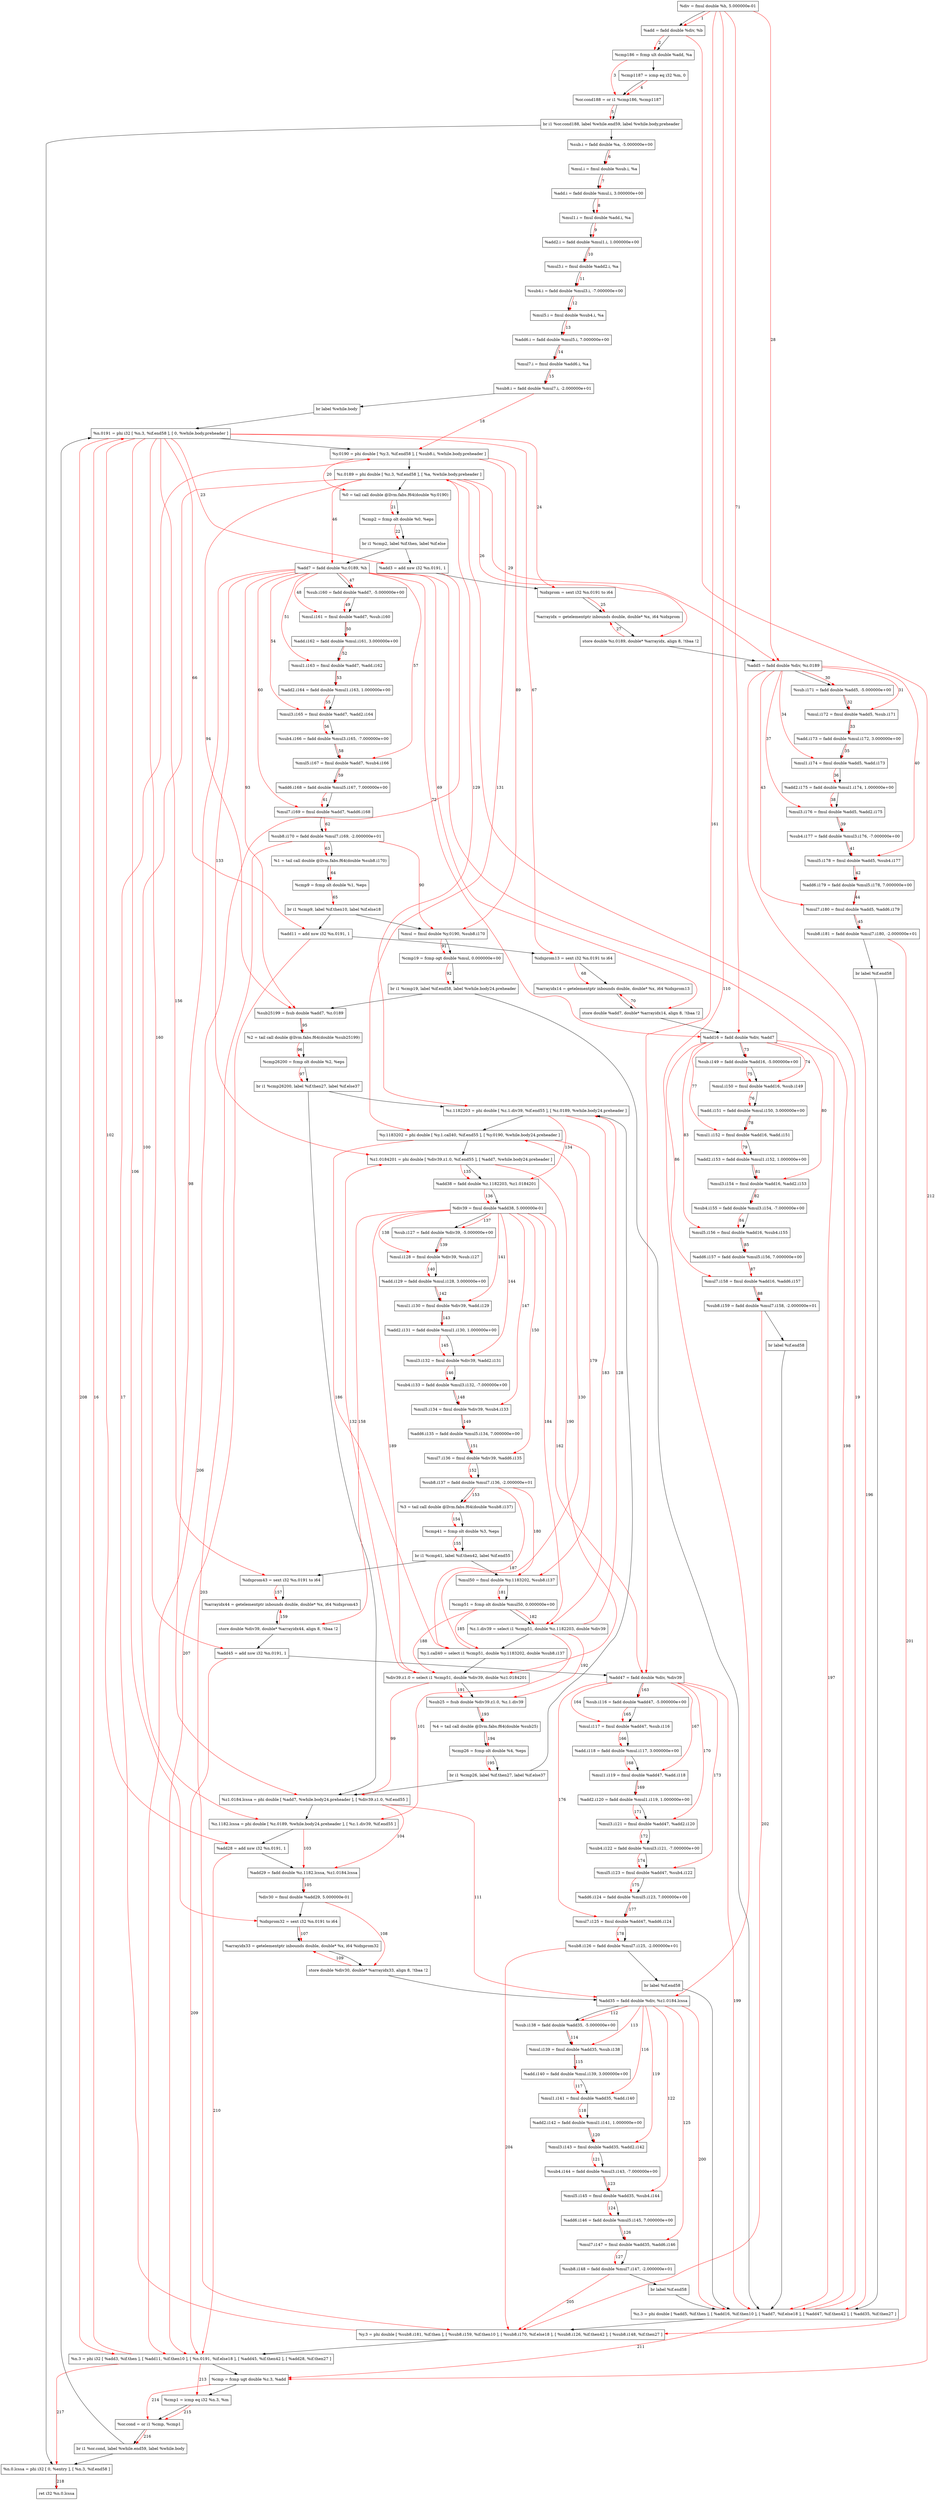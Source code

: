 digraph "CDFG for'func' function" {
	Node0x5628385add40[shape=record, label="  %div = fmul double %h, 5.000000e-01"]
	Node0x5628385addb0[shape=record, label="  %add = fadd double %div, %b"]
	Node0x5628385ade40[shape=record, label="  %cmp186 = fcmp ult double %add, %a"]
	Node0x5628385ae510[shape=record, label="  %cmp1187 = icmp eq i32 %m, 0"]
	Node0x5628385ae5a0[shape=record, label="  %or.cond188 = or i1 %cmp186, %cmp1187"]
	Node0x562838533c98[shape=record, label="  br i1 %or.cond188, label %while.end59, label %while.body.preheader"]
	Node0x5628385aea00[shape=record, label="  %sub.i = fadd double %a, -5.000000e+00"]
	Node0x5628385aea70[shape=record, label="  %mul.i = fmul double %sub.i, %a"]
	Node0x5628385aeb60[shape=record, label="  %add.i = fadd double %mul.i, 3.000000e+00"]
	Node0x5628385aebd0[shape=record, label="  %mul1.i = fmul double %add.i, %a"]
	Node0x5628385aecc0[shape=record, label="  %add2.i = fadd double %mul1.i, 1.000000e+00"]
	Node0x5628385aed30[shape=record, label="  %mul3.i = fmul double %add2.i, %a"]
	Node0x5628385aee20[shape=record, label="  %sub4.i = fadd double %mul3.i, -7.000000e+00"]
	Node0x5628385aee90[shape=record, label="  %mul5.i = fmul double %sub4.i, %a"]
	Node0x5628385aef80[shape=record, label="  %add6.i = fadd double %mul5.i, 7.000000e+00"]
	Node0x5628385aeff0[shape=record, label="  %mul7.i = fmul double %add6.i, %a"]
	Node0x5628385af0e0[shape=record, label="  %sub8.i = fadd double %mul7.i, -2.000000e+01"]
	Node0x5628385af4a8[shape=record, label="  br label %while.body"]
	Node0x5628385af658[shape=record, label="  %n.0191 = phi i32 [ %n.3, %if.end58 ], [ 0, %while.body.preheader ]"]
	Node0x5628385af7c8[shape=record, label="  %y.0190 = phi double [ %y.3, %if.end58 ], [ %sub8.i, %while.body.preheader ]"]
	Node0x5628385af938[shape=record, label="  %z.0189 = phi double [ %z.3, %if.end58 ], [ %a, %while.body.preheader ]"]
	Node0x5628385afb50[shape=record, label="  %0 = tail call double @llvm.fabs.f64(double %y.0190)"]
	Node0x5628385afc40[shape=record, label="  %cmp2 = fcmp olt double %0, %eps"]
	Node0x56283853f228[shape=record, label="  br i1 %cmp2, label %if.then, label %if.else"]
	Node0x5628385afea0[shape=record, label="  %add3 = add nsw i32 %n.0191, 1"]
	Node0x5628385afd28[shape=record, label="  %idxprom = sext i32 %n.0191 to i64"]
	Node0x5628385b0760[shape=record, label="  %arrayidx = getelementptr inbounds double, double* %x, i64 %idxprom"]
	Node0x5628385b0810[shape=record, label="  store double %z.0189, double* %arrayidx, align 8, !tbaa !2"]
	Node0x5628385b1740[shape=record, label="  %add5 = fadd double %div, %z.0189"]
	Node0x5628385b17f0[shape=record, label="  %sub.i171 = fadd double %add5, -5.000000e+00"]
	Node0x5628385b1890[shape=record, label="  %mul.i172 = fmul double %add5, %sub.i171"]
	Node0x5628385b1930[shape=record, label="  %add.i173 = fadd double %mul.i172, 3.000000e+00"]
	Node0x5628385b19d0[shape=record, label="  %mul1.i174 = fmul double %add5, %add.i173"]
	Node0x5628385b1a70[shape=record, label="  %add2.i175 = fadd double %mul1.i174, 1.000000e+00"]
	Node0x5628385b1b10[shape=record, label="  %mul3.i176 = fmul double %add5, %add2.i175"]
	Node0x5628385b1bb0[shape=record, label="  %sub4.i177 = fadd double %mul3.i176, -7.000000e+00"]
	Node0x5628385b1c50[shape=record, label="  %mul5.i178 = fmul double %add5, %sub4.i177"]
	Node0x5628385b1cf0[shape=record, label="  %add6.i179 = fadd double %mul5.i178, 7.000000e+00"]
	Node0x5628385b1d90[shape=record, label="  %mul7.i180 = fmul double %add5, %add6.i179"]
	Node0x5628385b1e30[shape=record, label="  %sub8.i181 = fadd double %mul7.i180, -2.000000e+01"]
	Node0x5628385b1eb8[shape=record, label="  br label %if.end58"]
	Node0x5628385b1f30[shape=record, label="  %add7 = fadd double %z.0189, %h"]
	Node0x5628385b25e0[shape=record, label="  %sub.i160 = fadd double %add7, -5.000000e+00"]
	Node0x5628385b2680[shape=record, label="  %mul.i161 = fmul double %add7, %sub.i160"]
	Node0x5628385b2720[shape=record, label="  %add.i162 = fadd double %mul.i161, 3.000000e+00"]
	Node0x5628385b27c0[shape=record, label="  %mul1.i163 = fmul double %add7, %add.i162"]
	Node0x5628385b2860[shape=record, label="  %add2.i164 = fadd double %mul1.i163, 1.000000e+00"]
	Node0x5628385b2900[shape=record, label="  %mul3.i165 = fmul double %add7, %add2.i164"]
	Node0x5628385b29a0[shape=record, label="  %sub4.i166 = fadd double %mul3.i165, -7.000000e+00"]
	Node0x5628385b2a40[shape=record, label="  %mul5.i167 = fmul double %add7, %sub4.i166"]
	Node0x5628385b2ae0[shape=record, label="  %add6.i168 = fadd double %mul5.i167, 7.000000e+00"]
	Node0x5628385b2b80[shape=record, label="  %mul7.i169 = fmul double %add7, %add6.i168"]
	Node0x5628385b2c20[shape=record, label="  %sub8.i170 = fadd double %mul7.i169, -2.000000e+01"]
	Node0x5628385b2cc0[shape=record, label="  %1 = tail call double @llvm.fabs.f64(double %sub8.i170)"]
	Node0x5628385b2d90[shape=record, label="  %cmp9 = fcmp olt double %1, %eps"]
	Node0x56283853f468[shape=record, label="  br i1 %cmp9, label %if.then10, label %if.else18"]
	Node0x5628385b2f60[shape=record, label="  %add11 = add nsw i32 %n.0191, 1"]
	Node0x5628385afdf8[shape=record, label="  %idxprom13 = sext i32 %n.0191 to i64"]
	Node0x5628385b3020[shape=record, label="  %arrayidx14 = getelementptr inbounds double, double* %x, i64 %idxprom13"]
	Node0x5628385b30d0[shape=record, label="  store double %add7, double* %arrayidx14, align 8, !tbaa !2"]
	Node0x5628385b3760[shape=record, label="  %add16 = fadd double %div, %add7"]
	Node0x5628385b3810[shape=record, label="  %sub.i149 = fadd double %add16, -5.000000e+00"]
	Node0x5628385b38b0[shape=record, label="  %mul.i150 = fmul double %add16, %sub.i149"]
	Node0x5628385b3950[shape=record, label="  %add.i151 = fadd double %mul.i150, 3.000000e+00"]
	Node0x5628385b39f0[shape=record, label="  %mul1.i152 = fmul double %add16, %add.i151"]
	Node0x5628385b3a90[shape=record, label="  %add2.i153 = fadd double %mul1.i152, 1.000000e+00"]
	Node0x5628385b3b30[shape=record, label="  %mul3.i154 = fmul double %add16, %add2.i153"]
	Node0x5628385b3bd0[shape=record, label="  %sub4.i155 = fadd double %mul3.i154, -7.000000e+00"]
	Node0x5628385b3c70[shape=record, label="  %mul5.i156 = fmul double %add16, %sub4.i155"]
	Node0x5628385b3d10[shape=record, label="  %add6.i157 = fadd double %mul5.i156, 7.000000e+00"]
	Node0x5628385b3db0[shape=record, label="  %mul7.i158 = fmul double %add16, %add6.i157"]
	Node0x5628385b3e50[shape=record, label="  %sub8.i159 = fadd double %mul7.i158, -2.000000e+01"]
	Node0x5628385b3ed8[shape=record, label="  br label %if.end58"]
	Node0x5628385b3f50[shape=record, label="  %mul = fmul double %y.0190, %sub8.i170"]
	Node0x5628385b4000[shape=record, label="  %cmp19 = fcmp ogt double %mul, 0.000000e+00"]
	Node0x56283853f588[shape=record, label="  br i1 %cmp19, label %if.end58, label %while.body24.preheader"]
	Node0x5628385b4190[shape=record, label="  %sub25199 = fsub double %add7, %z.0189"]
	Node0x5628385b4200[shape=record, label="  %2 = tail call double @llvm.fabs.f64(double %sub25199)"]
	Node0x5628385b4300[shape=record, label="  %cmp26200 = fcmp olt double %2, %eps"]
	Node0x5628385b00c8[shape=record, label="  br i1 %cmp26200, label %if.then27, label %if.else37"]
	Node0x5628385b0228[shape=record, label="  %z1.0184.lcssa = phi double [ %add7, %while.body24.preheader ], [ %div39.z1.0, %if.end55 ]"]
	Node0x5628385b03b8[shape=record, label="  %z.1182.lcssa = phi double [ %z.0189, %while.body24.preheader ], [ %z.1.div39, %if.end55 ]"]
	Node0x5628385b04b0[shape=record, label="  %add28 = add nsw i32 %n.0191, 1"]
	Node0x5628385b0520[shape=record, label="  %add29 = fadd double %z.1182.lcssa, %z1.0184.lcssa"]
	Node0x5628385b05b0[shape=record, label="  %div30 = fmul double %add29, 5.000000e-01"]
	Node0x5628385b0608[shape=record, label="  %idxprom32 = sext i32 %n.0191 to i64"]
	Node0x5628385b06b0[shape=record, label="  %arrayidx33 = getelementptr inbounds double, double* %x, i64 %idxprom32"]
	Node0x5628385b53b0[shape=record, label="  store double %div30, double* %arrayidx33, align 8, !tbaa !2"]
	Node0x5628385b5430[shape=record, label="  %add35 = fadd double %div, %z1.0184.lcssa"]
	Node0x5628385b54e0[shape=record, label="  %sub.i138 = fadd double %add35, -5.000000e+00"]
	Node0x5628385b5580[shape=record, label="  %mul.i139 = fmul double %add35, %sub.i138"]
	Node0x5628385b5620[shape=record, label="  %add.i140 = fadd double %mul.i139, 3.000000e+00"]
	Node0x5628385b1fa0[shape=record, label="  %mul1.i141 = fmul double %add35, %add.i140"]
	Node0x5628385b2040[shape=record, label="  %add2.i142 = fadd double %mul1.i141, 1.000000e+00"]
	Node0x5628385b20e0[shape=record, label="  %mul3.i143 = fmul double %add35, %add2.i142"]
	Node0x5628385b2180[shape=record, label="  %sub4.i144 = fadd double %mul3.i143, -7.000000e+00"]
	Node0x5628385b2220[shape=record, label="  %mul5.i145 = fmul double %add35, %sub4.i144"]
	Node0x5628385b22c0[shape=record, label="  %add6.i146 = fadd double %mul5.i145, 7.000000e+00"]
	Node0x5628385b2360[shape=record, label="  %mul7.i147 = fmul double %add35, %add6.i146"]
	Node0x5628385b2400[shape=record, label="  %sub8.i148 = fadd double %mul7.i147, -2.000000e+01"]
	Node0x5628385b2488[shape=record, label="  br label %if.end58"]
	Node0x5628385b2538[shape=record, label="  %z.1182203 = phi double [ %z.1.div39, %if.end55 ], [ %z.0189, %while.body24.preheader ]"]
	Node0x5628385b6398[shape=record, label="  %y.1183202 = phi double [ %y.1.call40, %if.end55 ], [ %y.0190, %while.body24.preheader ]"]
	Node0x5628385b6468[shape=record, label="  %z1.0184201 = phi double [ %div39.z1.0, %if.end55 ], [ %add7, %while.body24.preheader ]"]
	Node0x5628385b6530[shape=record, label="  %add38 = fadd double %z.1182203, %z1.0184201"]
	Node0x5628385b65c0[shape=record, label="  %div39 = fmul double %add38, 5.000000e-01"]
	Node0x5628385b6650[shape=record, label="  %sub.i127 = fadd double %div39, -5.000000e+00"]
	Node0x5628385b66c0[shape=record, label="  %mul.i128 = fmul double %div39, %sub.i127"]
	Node0x5628385b6760[shape=record, label="  %add.i129 = fadd double %mul.i128, 3.000000e+00"]
	Node0x5628385b6800[shape=record, label="  %mul1.i130 = fmul double %div39, %add.i129"]
	Node0x5628385b68a0[shape=record, label="  %add2.i131 = fadd double %mul1.i130, 1.000000e+00"]
	Node0x5628385b6940[shape=record, label="  %mul3.i132 = fmul double %div39, %add2.i131"]
	Node0x5628385b69e0[shape=record, label="  %sub4.i133 = fadd double %mul3.i132, -7.000000e+00"]
	Node0x5628385b6a80[shape=record, label="  %mul5.i134 = fmul double %div39, %sub4.i133"]
	Node0x5628385b6b20[shape=record, label="  %add6.i135 = fadd double %mul5.i134, 7.000000e+00"]
	Node0x5628385b6bc0[shape=record, label="  %mul7.i136 = fmul double %div39, %add6.i135"]
	Node0x5628385b6c60[shape=record, label="  %sub8.i137 = fadd double %mul7.i136, -2.000000e+01"]
	Node0x5628385b6d00[shape=record, label="  %3 = tail call double @llvm.fabs.f64(double %sub8.i137)"]
	Node0x5628385b6dd0[shape=record, label="  %cmp41 = fcmp olt double %3, %eps"]
	Node0x5628385b6f38[shape=record, label="  br i1 %cmp41, label %if.then42, label %if.end55"]
	Node0x5628385b6ea8[shape=record, label="  %idxprom43 = sext i32 %n.0191 to i64"]
	Node0x5628385b6fe0[shape=record, label="  %arrayidx44 = getelementptr inbounds double, double* %x, i64 %idxprom43"]
	Node0x5628385b7090[shape=record, label="  store double %div39, double* %arrayidx44, align 8, !tbaa !2"]
	Node0x5628385b7110[shape=record, label="  %add45 = add nsw i32 %n.0191, 1"]
	Node0x5628385b71a0[shape=record, label="  %add47 = fadd double %div, %div39"]
	Node0x5628385b7250[shape=record, label="  %sub.i116 = fadd double %add47, -5.000000e+00"]
	Node0x5628385b72f0[shape=record, label="  %mul.i117 = fmul double %add47, %sub.i116"]
	Node0x5628385b7390[shape=record, label="  %add.i118 = fadd double %mul.i117, 3.000000e+00"]
	Node0x5628385b7430[shape=record, label="  %mul1.i119 = fmul double %add47, %add.i118"]
	Node0x5628385b74d0[shape=record, label="  %add2.i120 = fadd double %mul1.i119, 1.000000e+00"]
	Node0x5628385b7570[shape=record, label="  %mul3.i121 = fmul double %add47, %add2.i120"]
	Node0x5628385b7610[shape=record, label="  %sub4.i122 = fadd double %mul3.i121, -7.000000e+00"]
	Node0x5628385b76b0[shape=record, label="  %mul5.i123 = fmul double %add47, %sub4.i122"]
	Node0x5628385b7750[shape=record, label="  %add6.i124 = fadd double %mul5.i123, 7.000000e+00"]
	Node0x5628385b77f0[shape=record, label="  %mul7.i125 = fmul double %add47, %add6.i124"]
	Node0x5628385b7890[shape=record, label="  %sub8.i126 = fadd double %mul7.i125, -2.000000e+01"]
	Node0x5628385b7918[shape=record, label="  br label %if.end58"]
	Node0x5628385b7990[shape=record, label="  %mul50 = fmul double %y.1183202, %sub8.i137"]
	Node0x5628385b7a00[shape=record, label="  %cmp51 = fcmp olt double %mul50, 0.000000e+00"]
	Node0x5628385b7aa8[shape=record, label="  %z.1.div39 = select i1 %cmp51, double %z.1182203, double %div39"]
	Node0x5628385b7b38[shape=record, label="  %y.1.call40 = select i1 %cmp51, double %y.1183202, double %sub8.i137"]
	Node0x5628385b7bc8[shape=record, label="  %div39.z1.0 = select i1 %cmp51, double %div39, double %z1.0184201"]
	Node0x5628385b7c40[shape=record, label="  %sub25 = fsub double %div39.z1.0, %z.1.div39"]
	Node0x5628385b7cf0[shape=record, label="  %4 = tail call double @llvm.fabs.f64(double %sub25)"]
	Node0x5628385b7e10[shape=record, label="  %cmp26 = fcmp olt double %4, %eps"]
	Node0x5628385b7e98[shape=record, label="  br i1 %cmp26, label %if.then27, label %if.else37"]
	Node0x5628385b7ee8[shape=record, label="  %z.3 = phi double [ %add5, %if.then ], [ %add16, %if.then10 ], [ %add7, %if.else18 ], [ %add47, %if.then42 ], [ %add35, %if.then27 ]"]
	Node0x5628385b7fe8[shape=record, label="  %y.3 = phi double [ %sub8.i181, %if.then ], [ %sub8.i159, %if.then10 ], [ %sub8.i170, %if.else18 ], [ %sub8.i126, %if.then42 ], [ %sub8.i148, %if.then27 ]"]
	Node0x5628385b80e8[shape=record, label="  %n.3 = phi i32 [ %add3, %if.then ], [ %add11, %if.then10 ], [ %n.0191, %if.else18 ], [ %add45, %if.then42 ], [ %add28, %if.then27 ]"]
	Node0x5628385b8210[shape=record, label="  %cmp = fcmp ugt double %z.3, %add"]
	Node0x5628385b82a0[shape=record, label="  %cmp1 = icmp eq i32 %n.3, %m"]
	Node0x5628385b8330[shape=record, label="  %or.cond = or i1 %cmp, %cmp1"]
	Node0x5628385b83d8[shape=record, label="  br i1 %or.cond, label %while.end59, label %while.body"]
	Node0x5628385b8428[shape=record, label="  %n.0.lcssa = phi i32 [ 0, %entry ], [ %n.3, %if.end58 ]"]
	Node0x5628385af748[shape=record, label="  ret i32 %n.0.lcssa"]
	Node0x5628385add40 -> Node0x5628385addb0
	Node0x5628385addb0 -> Node0x5628385ade40
	Node0x5628385ade40 -> Node0x5628385ae510
	Node0x5628385ae510 -> Node0x5628385ae5a0
	Node0x5628385ae5a0 -> Node0x562838533c98
	Node0x562838533c98 -> Node0x5628385b8428
	Node0x562838533c98 -> Node0x5628385aea00
	Node0x5628385aea00 -> Node0x5628385aea70
	Node0x5628385aea70 -> Node0x5628385aeb60
	Node0x5628385aeb60 -> Node0x5628385aebd0
	Node0x5628385aebd0 -> Node0x5628385aecc0
	Node0x5628385aecc0 -> Node0x5628385aed30
	Node0x5628385aed30 -> Node0x5628385aee20
	Node0x5628385aee20 -> Node0x5628385aee90
	Node0x5628385aee90 -> Node0x5628385aef80
	Node0x5628385aef80 -> Node0x5628385aeff0
	Node0x5628385aeff0 -> Node0x5628385af0e0
	Node0x5628385af0e0 -> Node0x5628385af4a8
	Node0x5628385af4a8 -> Node0x5628385af658
	Node0x5628385af658 -> Node0x5628385af7c8
	Node0x5628385af7c8 -> Node0x5628385af938
	Node0x5628385af938 -> Node0x5628385afb50
	Node0x5628385afb50 -> Node0x5628385afc40
	Node0x5628385afc40 -> Node0x56283853f228
	Node0x56283853f228 -> Node0x5628385afea0
	Node0x56283853f228 -> Node0x5628385b1f30
	Node0x5628385afea0 -> Node0x5628385afd28
	Node0x5628385afd28 -> Node0x5628385b0760
	Node0x5628385b0760 -> Node0x5628385b0810
	Node0x5628385b0810 -> Node0x5628385b1740
	Node0x5628385b1740 -> Node0x5628385b17f0
	Node0x5628385b17f0 -> Node0x5628385b1890
	Node0x5628385b1890 -> Node0x5628385b1930
	Node0x5628385b1930 -> Node0x5628385b19d0
	Node0x5628385b19d0 -> Node0x5628385b1a70
	Node0x5628385b1a70 -> Node0x5628385b1b10
	Node0x5628385b1b10 -> Node0x5628385b1bb0
	Node0x5628385b1bb0 -> Node0x5628385b1c50
	Node0x5628385b1c50 -> Node0x5628385b1cf0
	Node0x5628385b1cf0 -> Node0x5628385b1d90
	Node0x5628385b1d90 -> Node0x5628385b1e30
	Node0x5628385b1e30 -> Node0x5628385b1eb8
	Node0x5628385b1eb8 -> Node0x5628385b7ee8
	Node0x5628385b1f30 -> Node0x5628385b25e0
	Node0x5628385b25e0 -> Node0x5628385b2680
	Node0x5628385b2680 -> Node0x5628385b2720
	Node0x5628385b2720 -> Node0x5628385b27c0
	Node0x5628385b27c0 -> Node0x5628385b2860
	Node0x5628385b2860 -> Node0x5628385b2900
	Node0x5628385b2900 -> Node0x5628385b29a0
	Node0x5628385b29a0 -> Node0x5628385b2a40
	Node0x5628385b2a40 -> Node0x5628385b2ae0
	Node0x5628385b2ae0 -> Node0x5628385b2b80
	Node0x5628385b2b80 -> Node0x5628385b2c20
	Node0x5628385b2c20 -> Node0x5628385b2cc0
	Node0x5628385b2cc0 -> Node0x5628385b2d90
	Node0x5628385b2d90 -> Node0x56283853f468
	Node0x56283853f468 -> Node0x5628385b2f60
	Node0x56283853f468 -> Node0x5628385b3f50
	Node0x5628385b2f60 -> Node0x5628385afdf8
	Node0x5628385afdf8 -> Node0x5628385b3020
	Node0x5628385b3020 -> Node0x5628385b30d0
	Node0x5628385b30d0 -> Node0x5628385b3760
	Node0x5628385b3760 -> Node0x5628385b3810
	Node0x5628385b3810 -> Node0x5628385b38b0
	Node0x5628385b38b0 -> Node0x5628385b3950
	Node0x5628385b3950 -> Node0x5628385b39f0
	Node0x5628385b39f0 -> Node0x5628385b3a90
	Node0x5628385b3a90 -> Node0x5628385b3b30
	Node0x5628385b3b30 -> Node0x5628385b3bd0
	Node0x5628385b3bd0 -> Node0x5628385b3c70
	Node0x5628385b3c70 -> Node0x5628385b3d10
	Node0x5628385b3d10 -> Node0x5628385b3db0
	Node0x5628385b3db0 -> Node0x5628385b3e50
	Node0x5628385b3e50 -> Node0x5628385b3ed8
	Node0x5628385b3ed8 -> Node0x5628385b7ee8
	Node0x5628385b3f50 -> Node0x5628385b4000
	Node0x5628385b4000 -> Node0x56283853f588
	Node0x56283853f588 -> Node0x5628385b7ee8
	Node0x56283853f588 -> Node0x5628385b4190
	Node0x5628385b4190 -> Node0x5628385b4200
	Node0x5628385b4200 -> Node0x5628385b4300
	Node0x5628385b4300 -> Node0x5628385b00c8
	Node0x5628385b00c8 -> Node0x5628385b0228
	Node0x5628385b00c8 -> Node0x5628385b2538
	Node0x5628385b0228 -> Node0x5628385b03b8
	Node0x5628385b03b8 -> Node0x5628385b04b0
	Node0x5628385b04b0 -> Node0x5628385b0520
	Node0x5628385b0520 -> Node0x5628385b05b0
	Node0x5628385b05b0 -> Node0x5628385b0608
	Node0x5628385b0608 -> Node0x5628385b06b0
	Node0x5628385b06b0 -> Node0x5628385b53b0
	Node0x5628385b53b0 -> Node0x5628385b5430
	Node0x5628385b5430 -> Node0x5628385b54e0
	Node0x5628385b54e0 -> Node0x5628385b5580
	Node0x5628385b5580 -> Node0x5628385b5620
	Node0x5628385b5620 -> Node0x5628385b1fa0
	Node0x5628385b1fa0 -> Node0x5628385b2040
	Node0x5628385b2040 -> Node0x5628385b20e0
	Node0x5628385b20e0 -> Node0x5628385b2180
	Node0x5628385b2180 -> Node0x5628385b2220
	Node0x5628385b2220 -> Node0x5628385b22c0
	Node0x5628385b22c0 -> Node0x5628385b2360
	Node0x5628385b2360 -> Node0x5628385b2400
	Node0x5628385b2400 -> Node0x5628385b2488
	Node0x5628385b2488 -> Node0x5628385b7ee8
	Node0x5628385b2538 -> Node0x5628385b6398
	Node0x5628385b6398 -> Node0x5628385b6468
	Node0x5628385b6468 -> Node0x5628385b6530
	Node0x5628385b6530 -> Node0x5628385b65c0
	Node0x5628385b65c0 -> Node0x5628385b6650
	Node0x5628385b6650 -> Node0x5628385b66c0
	Node0x5628385b66c0 -> Node0x5628385b6760
	Node0x5628385b6760 -> Node0x5628385b6800
	Node0x5628385b6800 -> Node0x5628385b68a0
	Node0x5628385b68a0 -> Node0x5628385b6940
	Node0x5628385b6940 -> Node0x5628385b69e0
	Node0x5628385b69e0 -> Node0x5628385b6a80
	Node0x5628385b6a80 -> Node0x5628385b6b20
	Node0x5628385b6b20 -> Node0x5628385b6bc0
	Node0x5628385b6bc0 -> Node0x5628385b6c60
	Node0x5628385b6c60 -> Node0x5628385b6d00
	Node0x5628385b6d00 -> Node0x5628385b6dd0
	Node0x5628385b6dd0 -> Node0x5628385b6f38
	Node0x5628385b6f38 -> Node0x5628385b6ea8
	Node0x5628385b6f38 -> Node0x5628385b7990
	Node0x5628385b6ea8 -> Node0x5628385b6fe0
	Node0x5628385b6fe0 -> Node0x5628385b7090
	Node0x5628385b7090 -> Node0x5628385b7110
	Node0x5628385b7110 -> Node0x5628385b71a0
	Node0x5628385b71a0 -> Node0x5628385b7250
	Node0x5628385b7250 -> Node0x5628385b72f0
	Node0x5628385b72f0 -> Node0x5628385b7390
	Node0x5628385b7390 -> Node0x5628385b7430
	Node0x5628385b7430 -> Node0x5628385b74d0
	Node0x5628385b74d0 -> Node0x5628385b7570
	Node0x5628385b7570 -> Node0x5628385b7610
	Node0x5628385b7610 -> Node0x5628385b76b0
	Node0x5628385b76b0 -> Node0x5628385b7750
	Node0x5628385b7750 -> Node0x5628385b77f0
	Node0x5628385b77f0 -> Node0x5628385b7890
	Node0x5628385b7890 -> Node0x5628385b7918
	Node0x5628385b7918 -> Node0x5628385b7ee8
	Node0x5628385b7990 -> Node0x5628385b7a00
	Node0x5628385b7a00 -> Node0x5628385b7aa8
	Node0x5628385b7aa8 -> Node0x5628385b7b38
	Node0x5628385b7b38 -> Node0x5628385b7bc8
	Node0x5628385b7bc8 -> Node0x5628385b7c40
	Node0x5628385b7c40 -> Node0x5628385b7cf0
	Node0x5628385b7cf0 -> Node0x5628385b7e10
	Node0x5628385b7e10 -> Node0x5628385b7e98
	Node0x5628385b7e98 -> Node0x5628385b0228
	Node0x5628385b7e98 -> Node0x5628385b2538
	Node0x5628385b7ee8 -> Node0x5628385b7fe8
	Node0x5628385b7fe8 -> Node0x5628385b80e8
	Node0x5628385b80e8 -> Node0x5628385b8210
	Node0x5628385b8210 -> Node0x5628385b82a0
	Node0x5628385b82a0 -> Node0x5628385b8330
	Node0x5628385b8330 -> Node0x5628385b83d8
	Node0x5628385b83d8 -> Node0x5628385b8428
	Node0x5628385b83d8 -> Node0x5628385af658
	Node0x5628385b8428 -> Node0x5628385af748
edge [color=red]
	Node0x5628385add40 -> Node0x5628385addb0[label="1"]
	Node0x5628385addb0 -> Node0x5628385ade40[label="2"]
	Node0x5628385ade40 -> Node0x5628385ae5a0[label="3"]
	Node0x5628385ae510 -> Node0x5628385ae5a0[label="4"]
	Node0x5628385ae5a0 -> Node0x562838533c98[label="5"]
	Node0x5628385aea00 -> Node0x5628385aea70[label="6"]
	Node0x5628385aea70 -> Node0x5628385aeb60[label="7"]
	Node0x5628385aeb60 -> Node0x5628385aebd0[label="8"]
	Node0x5628385aebd0 -> Node0x5628385aecc0[label="9"]
	Node0x5628385aecc0 -> Node0x5628385aed30[label="10"]
	Node0x5628385aed30 -> Node0x5628385aee20[label="11"]
	Node0x5628385aee20 -> Node0x5628385aee90[label="12"]
	Node0x5628385aee90 -> Node0x5628385aef80[label="13"]
	Node0x5628385aef80 -> Node0x5628385aeff0[label="14"]
	Node0x5628385aeff0 -> Node0x5628385af0e0[label="15"]
	Node0x5628385b80e8 -> Node0x5628385af658[label="16"]
	Node0x5628385b7fe8 -> Node0x5628385af7c8[label="17"]
	Node0x5628385af0e0 -> Node0x5628385af7c8[label="18"]
	Node0x5628385b7ee8 -> Node0x5628385af938[label="19"]
	Node0x5628385af7c8 -> Node0x5628385afb50[label="20"]
	Node0x5628385afb50 -> Node0x5628385afc40[label="21"]
	Node0x5628385afc40 -> Node0x56283853f228[label="22"]
	Node0x5628385af658 -> Node0x5628385afea0[label="23"]
	Node0x5628385af658 -> Node0x5628385afd28[label="24"]
	Node0x5628385afd28 -> Node0x5628385b0760[label="25"]
	Node0x5628385af938 -> Node0x5628385b0810[label="26"]
	Node0x5628385b0810 -> Node0x5628385b0760[label="27"]
	Node0x5628385add40 -> Node0x5628385b1740[label="28"]
	Node0x5628385af938 -> Node0x5628385b1740[label="29"]
	Node0x5628385b1740 -> Node0x5628385b17f0[label="30"]
	Node0x5628385b1740 -> Node0x5628385b1890[label="31"]
	Node0x5628385b17f0 -> Node0x5628385b1890[label="32"]
	Node0x5628385b1890 -> Node0x5628385b1930[label="33"]
	Node0x5628385b1740 -> Node0x5628385b19d0[label="34"]
	Node0x5628385b1930 -> Node0x5628385b19d0[label="35"]
	Node0x5628385b19d0 -> Node0x5628385b1a70[label="36"]
	Node0x5628385b1740 -> Node0x5628385b1b10[label="37"]
	Node0x5628385b1a70 -> Node0x5628385b1b10[label="38"]
	Node0x5628385b1b10 -> Node0x5628385b1bb0[label="39"]
	Node0x5628385b1740 -> Node0x5628385b1c50[label="40"]
	Node0x5628385b1bb0 -> Node0x5628385b1c50[label="41"]
	Node0x5628385b1c50 -> Node0x5628385b1cf0[label="42"]
	Node0x5628385b1740 -> Node0x5628385b1d90[label="43"]
	Node0x5628385b1cf0 -> Node0x5628385b1d90[label="44"]
	Node0x5628385b1d90 -> Node0x5628385b1e30[label="45"]
	Node0x5628385af938 -> Node0x5628385b1f30[label="46"]
	Node0x5628385b1f30 -> Node0x5628385b25e0[label="47"]
	Node0x5628385b1f30 -> Node0x5628385b2680[label="48"]
	Node0x5628385b25e0 -> Node0x5628385b2680[label="49"]
	Node0x5628385b2680 -> Node0x5628385b2720[label="50"]
	Node0x5628385b1f30 -> Node0x5628385b27c0[label="51"]
	Node0x5628385b2720 -> Node0x5628385b27c0[label="52"]
	Node0x5628385b27c0 -> Node0x5628385b2860[label="53"]
	Node0x5628385b1f30 -> Node0x5628385b2900[label="54"]
	Node0x5628385b2860 -> Node0x5628385b2900[label="55"]
	Node0x5628385b2900 -> Node0x5628385b29a0[label="56"]
	Node0x5628385b1f30 -> Node0x5628385b2a40[label="57"]
	Node0x5628385b29a0 -> Node0x5628385b2a40[label="58"]
	Node0x5628385b2a40 -> Node0x5628385b2ae0[label="59"]
	Node0x5628385b1f30 -> Node0x5628385b2b80[label="60"]
	Node0x5628385b2ae0 -> Node0x5628385b2b80[label="61"]
	Node0x5628385b2b80 -> Node0x5628385b2c20[label="62"]
	Node0x5628385b2c20 -> Node0x5628385b2cc0[label="63"]
	Node0x5628385b2cc0 -> Node0x5628385b2d90[label="64"]
	Node0x5628385b2d90 -> Node0x56283853f468[label="65"]
	Node0x5628385af658 -> Node0x5628385b2f60[label="66"]
	Node0x5628385af658 -> Node0x5628385afdf8[label="67"]
	Node0x5628385afdf8 -> Node0x5628385b3020[label="68"]
	Node0x5628385b1f30 -> Node0x5628385b30d0[label="69"]
	Node0x5628385b30d0 -> Node0x5628385b3020[label="70"]
	Node0x5628385add40 -> Node0x5628385b3760[label="71"]
	Node0x5628385b1f30 -> Node0x5628385b3760[label="72"]
	Node0x5628385b3760 -> Node0x5628385b3810[label="73"]
	Node0x5628385b3760 -> Node0x5628385b38b0[label="74"]
	Node0x5628385b3810 -> Node0x5628385b38b0[label="75"]
	Node0x5628385b38b0 -> Node0x5628385b3950[label="76"]
	Node0x5628385b3760 -> Node0x5628385b39f0[label="77"]
	Node0x5628385b3950 -> Node0x5628385b39f0[label="78"]
	Node0x5628385b39f0 -> Node0x5628385b3a90[label="79"]
	Node0x5628385b3760 -> Node0x5628385b3b30[label="80"]
	Node0x5628385b3a90 -> Node0x5628385b3b30[label="81"]
	Node0x5628385b3b30 -> Node0x5628385b3bd0[label="82"]
	Node0x5628385b3760 -> Node0x5628385b3c70[label="83"]
	Node0x5628385b3bd0 -> Node0x5628385b3c70[label="84"]
	Node0x5628385b3c70 -> Node0x5628385b3d10[label="85"]
	Node0x5628385b3760 -> Node0x5628385b3db0[label="86"]
	Node0x5628385b3d10 -> Node0x5628385b3db0[label="87"]
	Node0x5628385b3db0 -> Node0x5628385b3e50[label="88"]
	Node0x5628385af7c8 -> Node0x5628385b3f50[label="89"]
	Node0x5628385b2c20 -> Node0x5628385b3f50[label="90"]
	Node0x5628385b3f50 -> Node0x5628385b4000[label="91"]
	Node0x5628385b4000 -> Node0x56283853f588[label="92"]
	Node0x5628385b1f30 -> Node0x5628385b4190[label="93"]
	Node0x5628385af938 -> Node0x5628385b4190[label="94"]
	Node0x5628385b4190 -> Node0x5628385b4200[label="95"]
	Node0x5628385b4200 -> Node0x5628385b4300[label="96"]
	Node0x5628385b4300 -> Node0x5628385b00c8[label="97"]
	Node0x5628385b1f30 -> Node0x5628385b0228[label="98"]
	Node0x5628385b7bc8 -> Node0x5628385b0228[label="99"]
	Node0x5628385af938 -> Node0x5628385b03b8[label="100"]
	Node0x5628385b7aa8 -> Node0x5628385b03b8[label="101"]
	Node0x5628385af658 -> Node0x5628385b04b0[label="102"]
	Node0x5628385b03b8 -> Node0x5628385b0520[label="103"]
	Node0x5628385b0228 -> Node0x5628385b0520[label="104"]
	Node0x5628385b0520 -> Node0x5628385b05b0[label="105"]
	Node0x5628385af658 -> Node0x5628385b0608[label="106"]
	Node0x5628385b0608 -> Node0x5628385b06b0[label="107"]
	Node0x5628385b05b0 -> Node0x5628385b53b0[label="108"]
	Node0x5628385b53b0 -> Node0x5628385b06b0[label="109"]
	Node0x5628385add40 -> Node0x5628385b5430[label="110"]
	Node0x5628385b0228 -> Node0x5628385b5430[label="111"]
	Node0x5628385b5430 -> Node0x5628385b54e0[label="112"]
	Node0x5628385b5430 -> Node0x5628385b5580[label="113"]
	Node0x5628385b54e0 -> Node0x5628385b5580[label="114"]
	Node0x5628385b5580 -> Node0x5628385b5620[label="115"]
	Node0x5628385b5430 -> Node0x5628385b1fa0[label="116"]
	Node0x5628385b5620 -> Node0x5628385b1fa0[label="117"]
	Node0x5628385b1fa0 -> Node0x5628385b2040[label="118"]
	Node0x5628385b5430 -> Node0x5628385b20e0[label="119"]
	Node0x5628385b2040 -> Node0x5628385b20e0[label="120"]
	Node0x5628385b20e0 -> Node0x5628385b2180[label="121"]
	Node0x5628385b5430 -> Node0x5628385b2220[label="122"]
	Node0x5628385b2180 -> Node0x5628385b2220[label="123"]
	Node0x5628385b2220 -> Node0x5628385b22c0[label="124"]
	Node0x5628385b5430 -> Node0x5628385b2360[label="125"]
	Node0x5628385b22c0 -> Node0x5628385b2360[label="126"]
	Node0x5628385b2360 -> Node0x5628385b2400[label="127"]
	Node0x5628385b7aa8 -> Node0x5628385b2538[label="128"]
	Node0x5628385af938 -> Node0x5628385b2538[label="129"]
	Node0x5628385b7b38 -> Node0x5628385b6398[label="130"]
	Node0x5628385af7c8 -> Node0x5628385b6398[label="131"]
	Node0x5628385b7bc8 -> Node0x5628385b6468[label="132"]
	Node0x5628385b1f30 -> Node0x5628385b6468[label="133"]
	Node0x5628385b2538 -> Node0x5628385b6530[label="134"]
	Node0x5628385b6468 -> Node0x5628385b6530[label="135"]
	Node0x5628385b6530 -> Node0x5628385b65c0[label="136"]
	Node0x5628385b65c0 -> Node0x5628385b6650[label="137"]
	Node0x5628385b65c0 -> Node0x5628385b66c0[label="138"]
	Node0x5628385b6650 -> Node0x5628385b66c0[label="139"]
	Node0x5628385b66c0 -> Node0x5628385b6760[label="140"]
	Node0x5628385b65c0 -> Node0x5628385b6800[label="141"]
	Node0x5628385b6760 -> Node0x5628385b6800[label="142"]
	Node0x5628385b6800 -> Node0x5628385b68a0[label="143"]
	Node0x5628385b65c0 -> Node0x5628385b6940[label="144"]
	Node0x5628385b68a0 -> Node0x5628385b6940[label="145"]
	Node0x5628385b6940 -> Node0x5628385b69e0[label="146"]
	Node0x5628385b65c0 -> Node0x5628385b6a80[label="147"]
	Node0x5628385b69e0 -> Node0x5628385b6a80[label="148"]
	Node0x5628385b6a80 -> Node0x5628385b6b20[label="149"]
	Node0x5628385b65c0 -> Node0x5628385b6bc0[label="150"]
	Node0x5628385b6b20 -> Node0x5628385b6bc0[label="151"]
	Node0x5628385b6bc0 -> Node0x5628385b6c60[label="152"]
	Node0x5628385b6c60 -> Node0x5628385b6d00[label="153"]
	Node0x5628385b6d00 -> Node0x5628385b6dd0[label="154"]
	Node0x5628385b6dd0 -> Node0x5628385b6f38[label="155"]
	Node0x5628385af658 -> Node0x5628385b6ea8[label="156"]
	Node0x5628385b6ea8 -> Node0x5628385b6fe0[label="157"]
	Node0x5628385b65c0 -> Node0x5628385b7090[label="158"]
	Node0x5628385b7090 -> Node0x5628385b6fe0[label="159"]
	Node0x5628385af658 -> Node0x5628385b7110[label="160"]
	Node0x5628385add40 -> Node0x5628385b71a0[label="161"]
	Node0x5628385b65c0 -> Node0x5628385b71a0[label="162"]
	Node0x5628385b71a0 -> Node0x5628385b7250[label="163"]
	Node0x5628385b71a0 -> Node0x5628385b72f0[label="164"]
	Node0x5628385b7250 -> Node0x5628385b72f0[label="165"]
	Node0x5628385b72f0 -> Node0x5628385b7390[label="166"]
	Node0x5628385b71a0 -> Node0x5628385b7430[label="167"]
	Node0x5628385b7390 -> Node0x5628385b7430[label="168"]
	Node0x5628385b7430 -> Node0x5628385b74d0[label="169"]
	Node0x5628385b71a0 -> Node0x5628385b7570[label="170"]
	Node0x5628385b74d0 -> Node0x5628385b7570[label="171"]
	Node0x5628385b7570 -> Node0x5628385b7610[label="172"]
	Node0x5628385b71a0 -> Node0x5628385b76b0[label="173"]
	Node0x5628385b7610 -> Node0x5628385b76b0[label="174"]
	Node0x5628385b76b0 -> Node0x5628385b7750[label="175"]
	Node0x5628385b71a0 -> Node0x5628385b77f0[label="176"]
	Node0x5628385b7750 -> Node0x5628385b77f0[label="177"]
	Node0x5628385b77f0 -> Node0x5628385b7890[label="178"]
	Node0x5628385b6398 -> Node0x5628385b7990[label="179"]
	Node0x5628385b6c60 -> Node0x5628385b7990[label="180"]
	Node0x5628385b7990 -> Node0x5628385b7a00[label="181"]
	Node0x5628385b7a00 -> Node0x5628385b7aa8[label="182"]
	Node0x5628385b2538 -> Node0x5628385b7aa8[label="183"]
	Node0x5628385b65c0 -> Node0x5628385b7aa8[label="184"]
	Node0x5628385b7a00 -> Node0x5628385b7b38[label="185"]
	Node0x5628385b6398 -> Node0x5628385b7b38[label="186"]
	Node0x5628385b6c60 -> Node0x5628385b7b38[label="187"]
	Node0x5628385b7a00 -> Node0x5628385b7bc8[label="188"]
	Node0x5628385b65c0 -> Node0x5628385b7bc8[label="189"]
	Node0x5628385b6468 -> Node0x5628385b7bc8[label="190"]
	Node0x5628385b7bc8 -> Node0x5628385b7c40[label="191"]
	Node0x5628385b7aa8 -> Node0x5628385b7c40[label="192"]
	Node0x5628385b7c40 -> Node0x5628385b7cf0[label="193"]
	Node0x5628385b7cf0 -> Node0x5628385b7e10[label="194"]
	Node0x5628385b7e10 -> Node0x5628385b7e98[label="195"]
	Node0x5628385b1740 -> Node0x5628385b7ee8[label="196"]
	Node0x5628385b3760 -> Node0x5628385b7ee8[label="197"]
	Node0x5628385b1f30 -> Node0x5628385b7ee8[label="198"]
	Node0x5628385b71a0 -> Node0x5628385b7ee8[label="199"]
	Node0x5628385b5430 -> Node0x5628385b7ee8[label="200"]
	Node0x5628385b1e30 -> Node0x5628385b7fe8[label="201"]
	Node0x5628385b3e50 -> Node0x5628385b7fe8[label="202"]
	Node0x5628385b2c20 -> Node0x5628385b7fe8[label="203"]
	Node0x5628385b7890 -> Node0x5628385b7fe8[label="204"]
	Node0x5628385b2400 -> Node0x5628385b7fe8[label="205"]
	Node0x5628385afea0 -> Node0x5628385b80e8[label="206"]
	Node0x5628385b2f60 -> Node0x5628385b80e8[label="207"]
	Node0x5628385af658 -> Node0x5628385b80e8[label="208"]
	Node0x5628385b7110 -> Node0x5628385b80e8[label="209"]
	Node0x5628385b04b0 -> Node0x5628385b80e8[label="210"]
	Node0x5628385b7ee8 -> Node0x5628385b8210[label="211"]
	Node0x5628385addb0 -> Node0x5628385b8210[label="212"]
	Node0x5628385b80e8 -> Node0x5628385b82a0[label="213"]
	Node0x5628385b8210 -> Node0x5628385b8330[label="214"]
	Node0x5628385b82a0 -> Node0x5628385b8330[label="215"]
	Node0x5628385b8330 -> Node0x5628385b83d8[label="216"]
	Node0x5628385b80e8 -> Node0x5628385b8428[label="217"]
	Node0x5628385b8428 -> Node0x5628385af748[label="218"]
}
